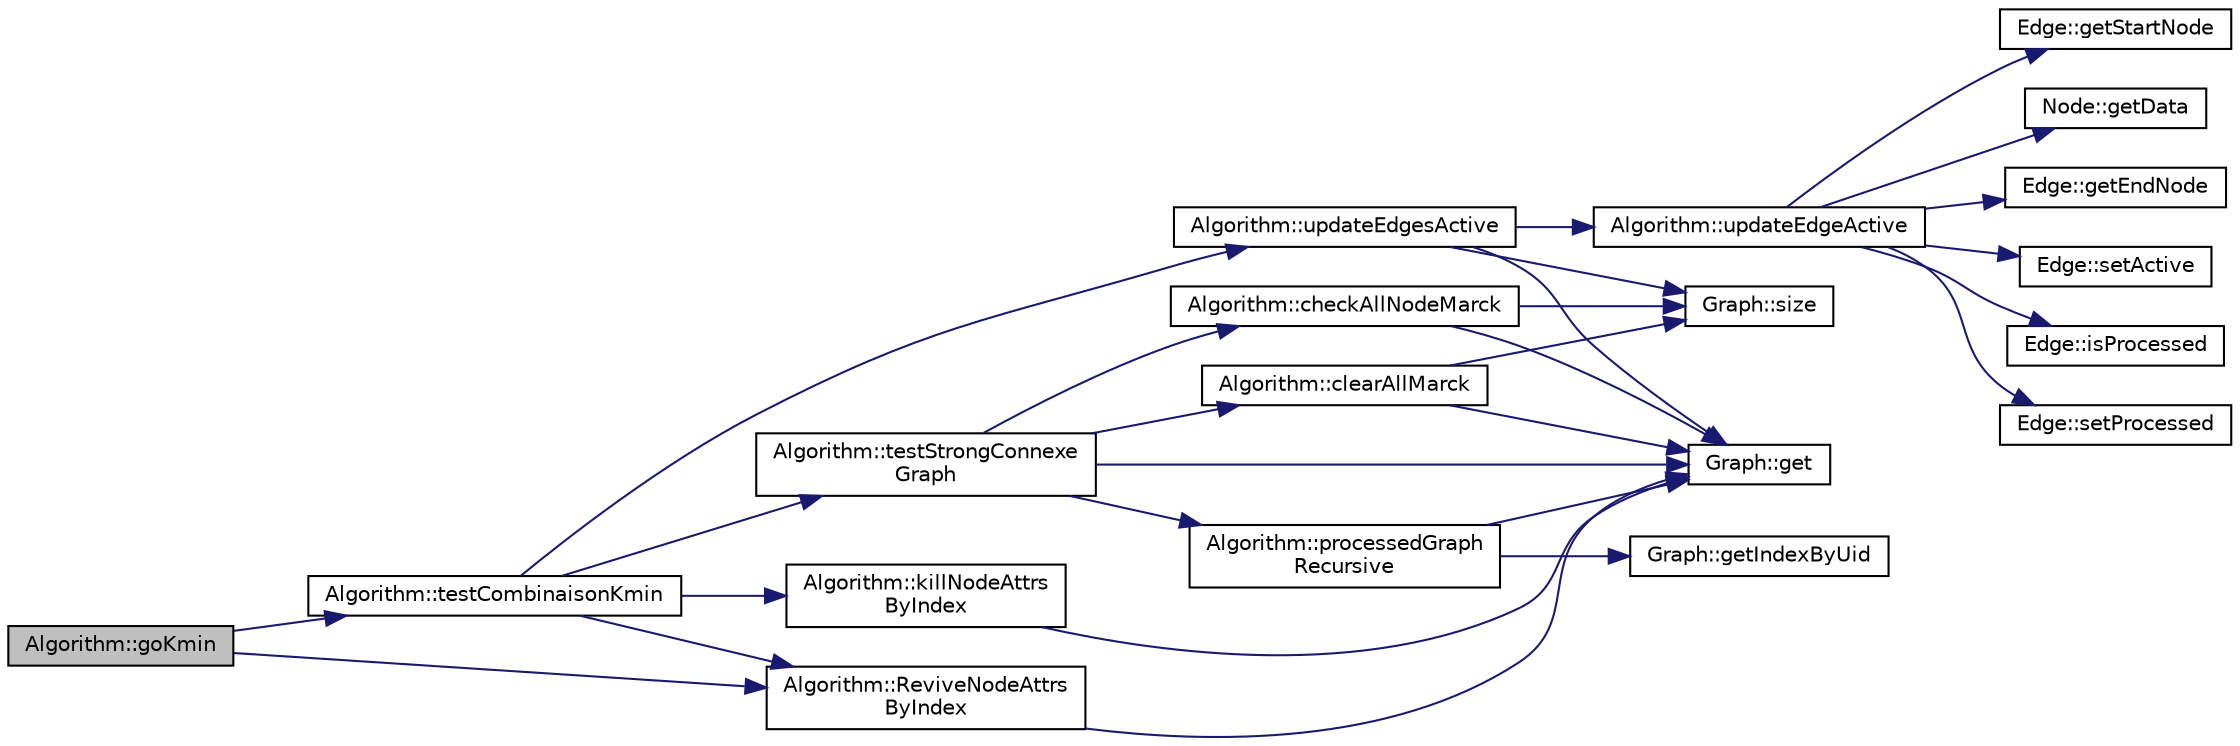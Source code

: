 digraph "Algorithm::goKmin"
{
  edge [fontname="Helvetica",fontsize="10",labelfontname="Helvetica",labelfontsize="10"];
  node [fontname="Helvetica",fontsize="10",shape=record];
  rankdir="LR";
  Node161 [label="Algorithm::goKmin",height=0.2,width=0.4,color="black", fillcolor="grey75", style="filled", fontcolor="black"];
  Node161 -> Node162 [color="midnightblue",fontsize="10",style="solid"];
  Node162 [label="Algorithm::testCombinaisonKmin",height=0.2,width=0.4,color="black", fillcolor="white", style="filled",URL="$struct_algorithm.html#a9531505ffb0b7f99320dee47e97376bc",tooltip="Algo/code retake from : https://stackoverflow.com/questions/12991758/creating-all-possible-k-combinat..."];
  Node162 -> Node163 [color="midnightblue",fontsize="10",style="solid"];
  Node163 [label="Algorithm::killNodeAttrs\lByIndex",height=0.2,width=0.4,color="black", fillcolor="white", style="filled",URL="$struct_algorithm.html#a1cfa3e81c301424fcb77642926abd66e"];
  Node163 -> Node164 [color="midnightblue",fontsize="10",style="solid"];
  Node164 [label="Graph::get",height=0.2,width=0.4,color="black", fillcolor="white", style="filled",URL="$class_graph.html#a78762961b8cf256a828c80cb7ec26021",tooltip="get "];
  Node162 -> Node165 [color="midnightblue",fontsize="10",style="solid"];
  Node165 [label="Algorithm::updateEdgesActive",height=0.2,width=0.4,color="black", fillcolor="white", style="filled",URL="$struct_algorithm.html#a75651c6f1997fa2db893b4b3d4a467d8"];
  Node165 -> Node166 [color="midnightblue",fontsize="10",style="solid"];
  Node166 [label="Graph::size",height=0.2,width=0.4,color="black", fillcolor="white", style="filled",URL="$class_graph.html#a6539d03f6d3f42042196f0f79455bdd8",tooltip="Size() "];
  Node165 -> Node164 [color="midnightblue",fontsize="10",style="solid"];
  Node165 -> Node167 [color="midnightblue",fontsize="10",style="solid"];
  Node167 [label="Algorithm::updateEdgeActive",height=0.2,width=0.4,color="black", fillcolor="white", style="filled",URL="$struct_algorithm.html#af2d2eace16e689391c4b11e205251657"];
  Node167 -> Node168 [color="midnightblue",fontsize="10",style="solid"];
  Node168 [label="Edge::getStartNode",height=0.2,width=0.4,color="black", fillcolor="white", style="filled",URL="$class_edge.html#aa83e468b6d797b013ab60fc43e6af8a6",tooltip="Getter Start Node. "];
  Node167 -> Node169 [color="midnightblue",fontsize="10",style="solid"];
  Node169 [label="Node::getData",height=0.2,width=0.4,color="black", fillcolor="white", style="filled",URL="$class_node.html#abdb083d1af1b62ee3f90f9996518f5cb",tooltip="Getter Data. "];
  Node167 -> Node170 [color="midnightblue",fontsize="10",style="solid"];
  Node170 [label="Edge::getEndNode",height=0.2,width=0.4,color="black", fillcolor="white", style="filled",URL="$class_edge.html#a03fa518cc47429dd74eb081ae004318b",tooltip="Getter End Node. "];
  Node167 -> Node171 [color="midnightblue",fontsize="10",style="solid"];
  Node171 [label="Edge::setActive",height=0.2,width=0.4,color="black", fillcolor="white", style="filled",URL="$class_edge.html#ad4b8227dc914a82c495812080e80b6dd",tooltip="Setter active. "];
  Node167 -> Node172 [color="midnightblue",fontsize="10",style="solid"];
  Node172 [label="Edge::isProcessed",height=0.2,width=0.4,color="black", fillcolor="white", style="filled",URL="$class_edge.html#a91b5c22287996d54ae90b1393d11e98c",tooltip="Getter processed. "];
  Node167 -> Node173 [color="midnightblue",fontsize="10",style="solid"];
  Node173 [label="Edge::setProcessed",height=0.2,width=0.4,color="black", fillcolor="white", style="filled",URL="$class_edge.html#a33bc7cc18ba5f4bea6ba562722d70192",tooltip="Setter processed. "];
  Node162 -> Node174 [color="midnightblue",fontsize="10",style="solid"];
  Node174 [label="Algorithm::testStrongConnexe\lGraph",height=0.2,width=0.4,color="black", fillcolor="white", style="filled",URL="$struct_algorithm.html#a9a76807cae303dac7bcac84e18b00c86"];
  Node174 -> Node175 [color="midnightblue",fontsize="10",style="solid"];
  Node175 [label="Algorithm::clearAllMarck",height=0.2,width=0.4,color="black", fillcolor="white", style="filled",URL="$struct_algorithm.html#a86fac96d365d99c0a210f060a1daa67c"];
  Node175 -> Node166 [color="midnightblue",fontsize="10",style="solid"];
  Node175 -> Node164 [color="midnightblue",fontsize="10",style="solid"];
  Node174 -> Node176 [color="midnightblue",fontsize="10",style="solid"];
  Node176 [label="Algorithm::processedGraph\lRecursive",height=0.2,width=0.4,color="black", fillcolor="white", style="filled",URL="$struct_algorithm.html#aa3909b7cd8efd5c0d2351bcb7923e888"];
  Node176 -> Node164 [color="midnightblue",fontsize="10",style="solid"];
  Node176 -> Node177 [color="midnightblue",fontsize="10",style="solid"];
  Node177 [label="Graph::getIndexByUid",height=0.2,width=0.4,color="black", fillcolor="white", style="filled",URL="$class_graph.html#a2d8d8d9edb8a496d5c252132cdbbbc08",tooltip="getIndexByUid "];
  Node174 -> Node164 [color="midnightblue",fontsize="10",style="solid"];
  Node174 -> Node178 [color="midnightblue",fontsize="10",style="solid"];
  Node178 [label="Algorithm::checkAllNodeMarck",height=0.2,width=0.4,color="black", fillcolor="white", style="filled",URL="$struct_algorithm.html#aee02f753076dd71f76d029249c2e1e22"];
  Node178 -> Node166 [color="midnightblue",fontsize="10",style="solid"];
  Node178 -> Node164 [color="midnightblue",fontsize="10",style="solid"];
  Node162 -> Node179 [color="midnightblue",fontsize="10",style="solid"];
  Node179 [label="Algorithm::ReviveNodeAttrs\lByIndex",height=0.2,width=0.4,color="black", fillcolor="white", style="filled",URL="$struct_algorithm.html#a3254a9cd92b951a41d1d9cd931e6672b"];
  Node179 -> Node164 [color="midnightblue",fontsize="10",style="solid"];
  Node161 -> Node179 [color="midnightblue",fontsize="10",style="solid"];
}
